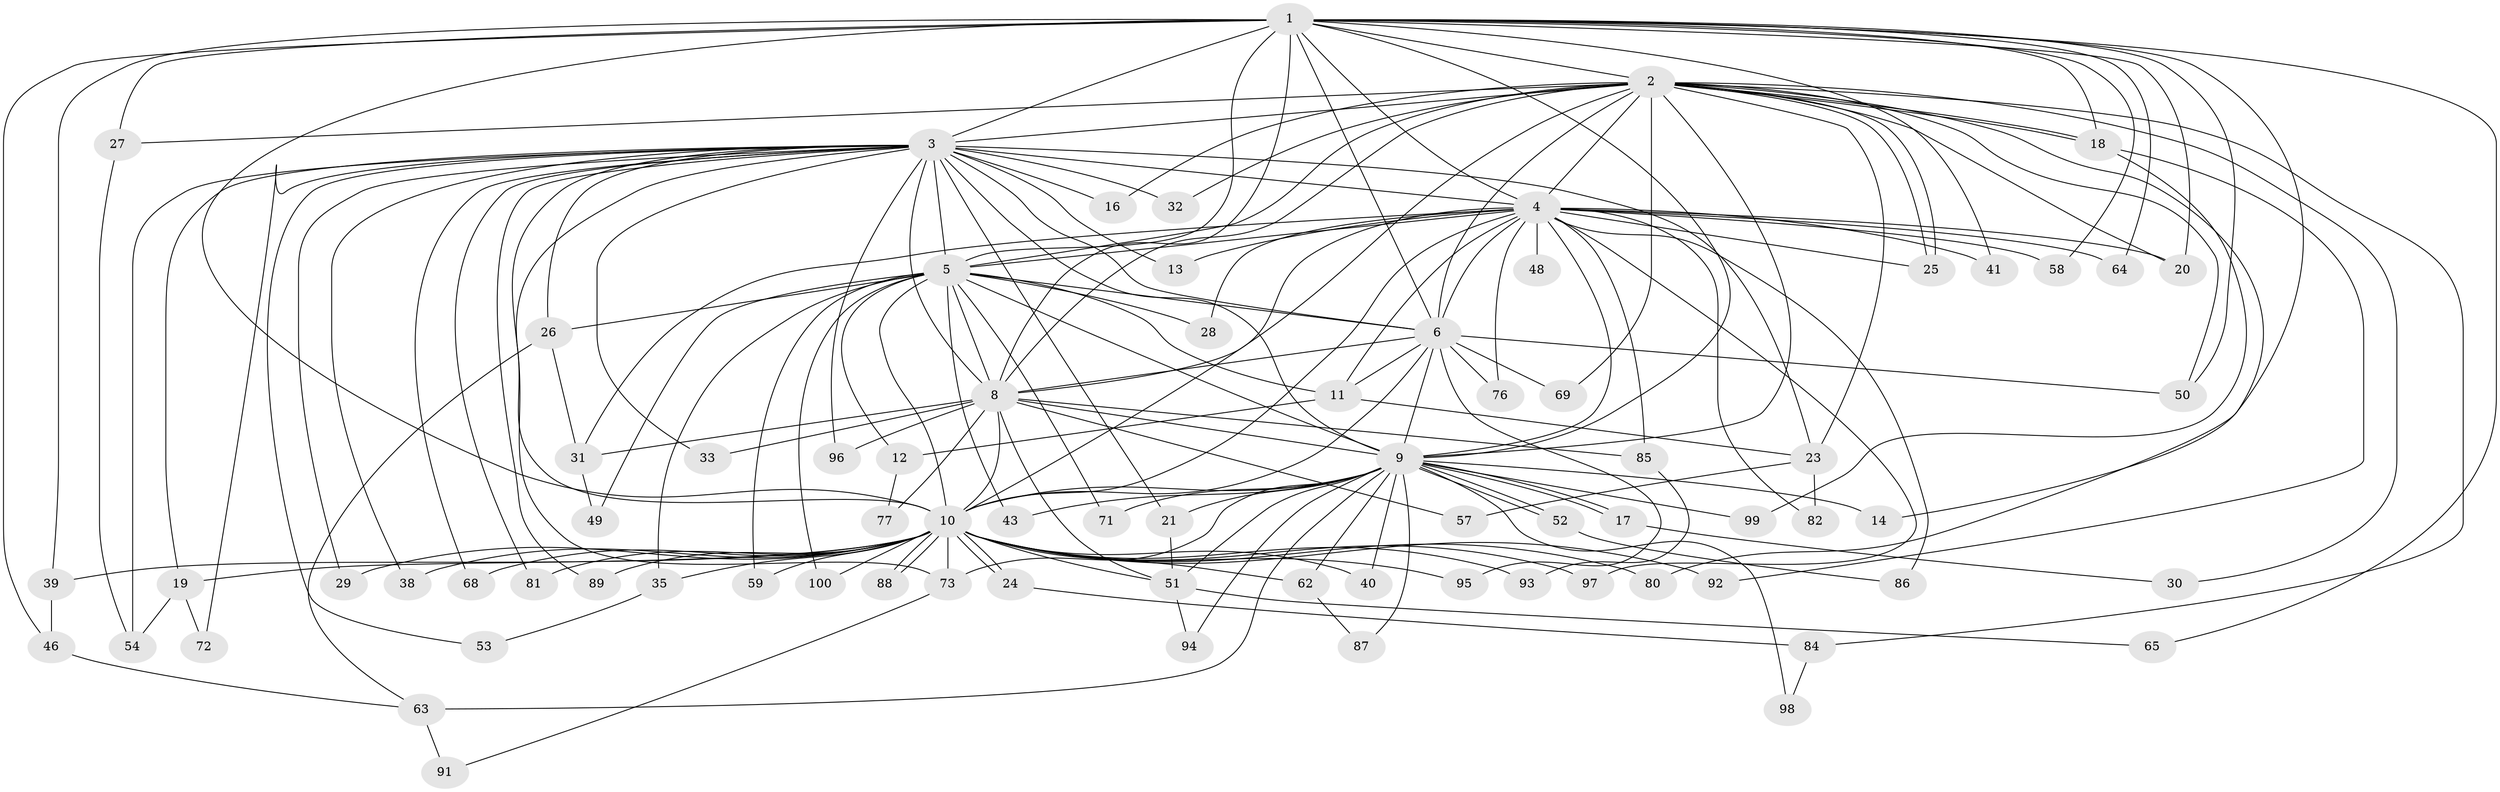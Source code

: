 // original degree distribution, {24: 0.01, 25: 0.01, 19: 0.01, 22: 0.01, 20: 0.01, 15: 0.01, 21: 0.01, 17: 0.01, 23: 0.01, 30: 0.01, 5: 0.05, 3: 0.22, 2: 0.57, 4: 0.04, 7: 0.01, 6: 0.01}
// Generated by graph-tools (version 1.1) at 2025/38/02/21/25 10:38:52]
// undirected, 77 vertices, 183 edges
graph export_dot {
graph [start="1"]
  node [color=gray90,style=filled];
  1 [super="+79"];
  2 [super="+75"];
  3 [super="+7"];
  4 [super="+22"];
  5 [super="+44"];
  6 [super="+67"];
  8 [super="+60"];
  9 [super="+37"];
  10 [super="+56"];
  11 [super="+15"];
  12;
  13 [super="+34"];
  14;
  16;
  17;
  18 [super="+66"];
  19 [super="+61"];
  20 [super="+78"];
  21 [super="+90"];
  23 [super="+42"];
  24;
  25 [super="+36"];
  26 [super="+45"];
  27;
  28;
  29;
  30;
  31 [super="+47"];
  32;
  33;
  35;
  38;
  39;
  40;
  41;
  43;
  46;
  48;
  49;
  50 [super="+83"];
  51 [super="+55"];
  52;
  53;
  54;
  57;
  58;
  59;
  62;
  63 [super="+70"];
  64;
  65;
  68;
  69;
  71;
  72;
  73 [super="+74"];
  76;
  77;
  80;
  81;
  82;
  84;
  85;
  86;
  87;
  88;
  89;
  91;
  92;
  93;
  94;
  95;
  96;
  97;
  98;
  99;
  100;
  1 -- 2;
  1 -- 3 [weight=3];
  1 -- 4;
  1 -- 5;
  1 -- 6 [weight=2];
  1 -- 8 [weight=2];
  1 -- 9;
  1 -- 10 [weight=2];
  1 -- 14;
  1 -- 20;
  1 -- 27;
  1 -- 39;
  1 -- 41;
  1 -- 46;
  1 -- 58;
  1 -- 64;
  1 -- 65;
  1 -- 18;
  1 -- 50;
  2 -- 3 [weight=2];
  2 -- 4 [weight=2];
  2 -- 5;
  2 -- 6;
  2 -- 8;
  2 -- 9;
  2 -- 10;
  2 -- 16;
  2 -- 18;
  2 -- 18;
  2 -- 20;
  2 -- 25 [weight=2];
  2 -- 25;
  2 -- 27;
  2 -- 30;
  2 -- 32;
  2 -- 50;
  2 -- 69;
  2 -- 80;
  2 -- 84;
  2 -- 23;
  3 -- 4 [weight=2];
  3 -- 5 [weight=2];
  3 -- 6 [weight=2];
  3 -- 8 [weight=2];
  3 -- 9 [weight=3];
  3 -- 10 [weight=2];
  3 -- 19;
  3 -- 21;
  3 -- 26 [weight=2];
  3 -- 29;
  3 -- 38;
  3 -- 54;
  3 -- 72;
  3 -- 96;
  3 -- 68;
  3 -- 73;
  3 -- 13 [weight=2];
  3 -- 16;
  3 -- 81;
  3 -- 23;
  3 -- 89;
  3 -- 32;
  3 -- 33;
  3 -- 53;
  4 -- 5 [weight=2];
  4 -- 6;
  4 -- 8;
  4 -- 9;
  4 -- 10;
  4 -- 13;
  4 -- 28;
  4 -- 31;
  4 -- 48 [weight=2];
  4 -- 58;
  4 -- 76;
  4 -- 85;
  4 -- 86;
  4 -- 97;
  4 -- 64;
  4 -- 82;
  4 -- 41;
  4 -- 20;
  4 -- 11;
  4 -- 25;
  5 -- 6;
  5 -- 8;
  5 -- 9;
  5 -- 10;
  5 -- 11;
  5 -- 12;
  5 -- 26;
  5 -- 28;
  5 -- 35;
  5 -- 43;
  5 -- 49;
  5 -- 59;
  5 -- 71;
  5 -- 100;
  6 -- 8;
  6 -- 9;
  6 -- 10;
  6 -- 11;
  6 -- 50;
  6 -- 69;
  6 -- 76;
  6 -- 95;
  8 -- 9;
  8 -- 10;
  8 -- 33;
  8 -- 51;
  8 -- 57;
  8 -- 77;
  8 -- 85;
  8 -- 96;
  8 -- 31;
  9 -- 10;
  9 -- 14;
  9 -- 17;
  9 -- 17;
  9 -- 21;
  9 -- 40;
  9 -- 43;
  9 -- 52;
  9 -- 52;
  9 -- 71;
  9 -- 87;
  9 -- 94;
  9 -- 98;
  9 -- 99;
  9 -- 62;
  9 -- 63;
  9 -- 51;
  9 -- 73;
  10 -- 19;
  10 -- 24;
  10 -- 24;
  10 -- 29;
  10 -- 35;
  10 -- 38;
  10 -- 39;
  10 -- 40;
  10 -- 51;
  10 -- 59;
  10 -- 68;
  10 -- 73;
  10 -- 80;
  10 -- 81;
  10 -- 88;
  10 -- 88;
  10 -- 92;
  10 -- 93;
  10 -- 95;
  10 -- 100;
  10 -- 97;
  10 -- 89;
  10 -- 62;
  11 -- 12;
  11 -- 23;
  12 -- 77;
  17 -- 30;
  18 -- 92;
  18 -- 99;
  19 -- 72;
  19 -- 54;
  21 -- 51;
  23 -- 57;
  23 -- 82;
  24 -- 84;
  26 -- 31;
  26 -- 63;
  27 -- 54;
  31 -- 49;
  35 -- 53;
  39 -- 46;
  46 -- 63;
  51 -- 94;
  51 -- 65;
  52 -- 86;
  62 -- 87;
  63 -- 91;
  73 -- 91;
  84 -- 98;
  85 -- 93;
}
